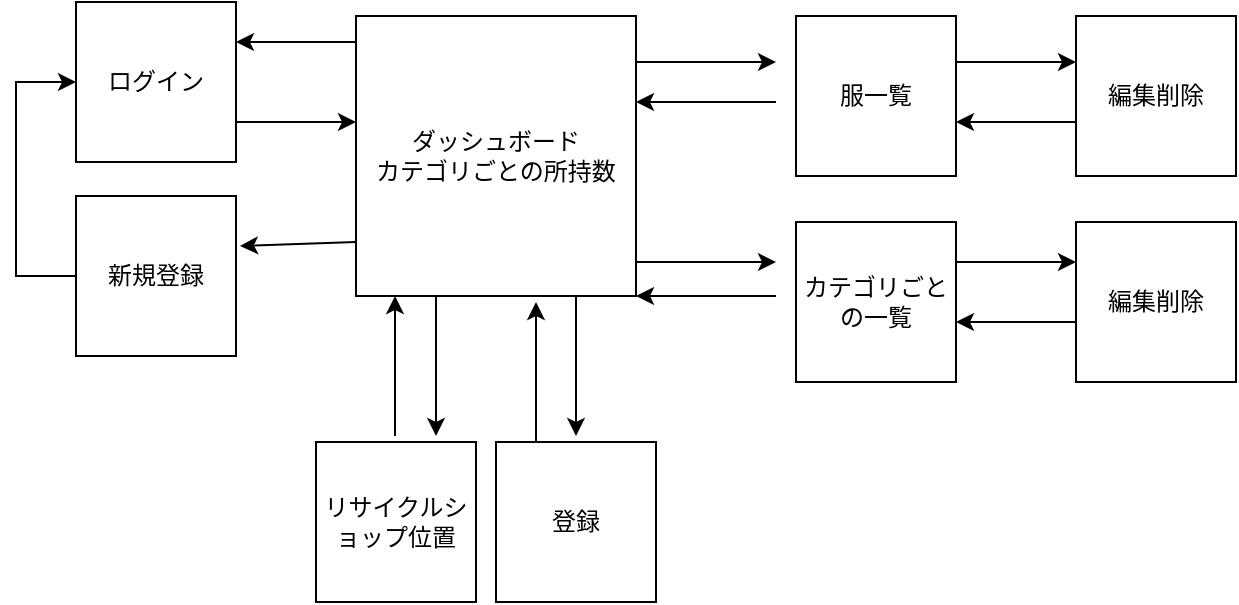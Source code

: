 <mxfile>
    <diagram name="ページ1" id="7_Y-Tg9i2zbtlsunGDCq">
        <mxGraphModel dx="901" dy="817" grid="1" gridSize="10" guides="1" tooltips="1" connect="1" arrows="1" fold="1" page="1" pageScale="1" pageWidth="827" pageHeight="1169" math="0" shadow="0">
            <root>
                <mxCell id="0"/>
                <mxCell id="1" parent="0"/>
                <mxCell id="uXXOfnyKhS9FJrnYBY_X-1" value="新規登録" style="whiteSpace=wrap;html=1;aspect=fixed;" parent="1" vertex="1">
                    <mxGeometry x="40" y="107" width="80" height="80" as="geometry"/>
                </mxCell>
                <mxCell id="uXXOfnyKhS9FJrnYBY_X-2" value="ログイン" style="whiteSpace=wrap;html=1;aspect=fixed;" parent="1" vertex="1">
                    <mxGeometry x="40" y="10" width="80" height="80" as="geometry"/>
                </mxCell>
                <mxCell id="uXXOfnyKhS9FJrnYBY_X-3" value="服一覧" style="whiteSpace=wrap;html=1;aspect=fixed;" parent="1" vertex="1">
                    <mxGeometry x="400" y="17" width="80" height="80" as="geometry"/>
                </mxCell>
                <mxCell id="uXXOfnyKhS9FJrnYBY_X-4" value="ダッシュボード&lt;br&gt;カテゴリごとの所持数" style="whiteSpace=wrap;html=1;aspect=fixed;" parent="1" vertex="1">
                    <mxGeometry x="180" y="17" width="140" height="140" as="geometry"/>
                </mxCell>
                <mxCell id="uXXOfnyKhS9FJrnYBY_X-22" value="" style="endArrow=classic;html=1;rounded=0;" parent="1" edge="1">
                    <mxGeometry width="50" height="50" relative="1" as="geometry">
                        <mxPoint x="480" y="40" as="sourcePoint"/>
                        <mxPoint x="540" y="40" as="targetPoint"/>
                    </mxGeometry>
                </mxCell>
                <mxCell id="uXXOfnyKhS9FJrnYBY_X-25" value="" style="endArrow=classic;html=1;rounded=0;entryX=1;entryY=0.25;entryDx=0;entryDy=0;" parent="1" target="uXXOfnyKhS9FJrnYBY_X-2" edge="1">
                    <mxGeometry width="50" height="50" relative="1" as="geometry">
                        <mxPoint x="180" y="30" as="sourcePoint"/>
                        <mxPoint x="130" y="30.54" as="targetPoint"/>
                    </mxGeometry>
                </mxCell>
                <mxCell id="uXXOfnyKhS9FJrnYBY_X-26" value="" style="endArrow=classic;html=1;rounded=0;" parent="1" edge="1">
                    <mxGeometry width="50" height="50" relative="1" as="geometry">
                        <mxPoint x="180" y="130" as="sourcePoint"/>
                        <mxPoint x="122" y="132" as="targetPoint"/>
                    </mxGeometry>
                </mxCell>
                <mxCell id="uXXOfnyKhS9FJrnYBY_X-28" value="" style="endArrow=classic;html=1;rounded=0;entryX=0;entryY=0.5;entryDx=0;entryDy=0;exitX=0;exitY=0.5;exitDx=0;exitDy=0;" parent="1" source="uXXOfnyKhS9FJrnYBY_X-1" target="uXXOfnyKhS9FJrnYBY_X-2" edge="1">
                    <mxGeometry width="50" height="50" relative="1" as="geometry">
                        <mxPoint x="60" y="210" as="sourcePoint"/>
                        <mxPoint x="110" y="160" as="targetPoint"/>
                        <Array as="points">
                            <mxPoint x="10" y="147"/>
                            <mxPoint x="10" y="50"/>
                        </Array>
                    </mxGeometry>
                </mxCell>
                <mxCell id="uXXOfnyKhS9FJrnYBY_X-29" value="" style="endArrow=classic;html=1;rounded=0;exitX=1;exitY=0.75;exitDx=0;exitDy=0;" parent="1" source="uXXOfnyKhS9FJrnYBY_X-2" edge="1">
                    <mxGeometry width="50" height="50" relative="1" as="geometry">
                        <mxPoint x="200" y="107" as="sourcePoint"/>
                        <mxPoint x="180" y="70" as="targetPoint"/>
                    </mxGeometry>
                </mxCell>
                <mxCell id="uXXOfnyKhS9FJrnYBY_X-42" value="" style="endArrow=classic;html=1;rounded=0;" parent="1" edge="1">
                    <mxGeometry width="50" height="50" relative="1" as="geometry">
                        <mxPoint x="390" y="60" as="sourcePoint"/>
                        <mxPoint x="320" y="60" as="targetPoint"/>
                    </mxGeometry>
                </mxCell>
                <mxCell id="uXXOfnyKhS9FJrnYBY_X-43" value="編集削除" style="whiteSpace=wrap;html=1;aspect=fixed;" parent="1" vertex="1">
                    <mxGeometry x="540" y="17" width="80" height="80" as="geometry"/>
                </mxCell>
                <mxCell id="uXXOfnyKhS9FJrnYBY_X-61" value="" style="endArrow=classic;html=1;rounded=0;" parent="1" edge="1">
                    <mxGeometry width="50" height="50" relative="1" as="geometry">
                        <mxPoint x="320" y="40" as="sourcePoint"/>
                        <mxPoint x="390" y="40" as="targetPoint"/>
                        <Array as="points">
                            <mxPoint x="320" y="40"/>
                        </Array>
                    </mxGeometry>
                </mxCell>
                <mxCell id="3" value="カテゴリごとの一覧" style="whiteSpace=wrap;html=1;aspect=fixed;" vertex="1" parent="1">
                    <mxGeometry x="400" y="120" width="80" height="80" as="geometry"/>
                </mxCell>
                <mxCell id="4" value="" style="endArrow=classic;html=1;rounded=0;" edge="1" parent="1">
                    <mxGeometry width="50" height="50" relative="1" as="geometry">
                        <mxPoint x="540" y="70" as="sourcePoint"/>
                        <mxPoint x="480" y="70" as="targetPoint"/>
                    </mxGeometry>
                </mxCell>
                <mxCell id="5" value="" style="endArrow=classic;html=1;rounded=0;" edge="1" parent="1">
                    <mxGeometry width="50" height="50" relative="1" as="geometry">
                        <mxPoint x="320" y="140" as="sourcePoint"/>
                        <mxPoint x="390" y="140" as="targetPoint"/>
                        <Array as="points">
                            <mxPoint x="320" y="140"/>
                        </Array>
                    </mxGeometry>
                </mxCell>
                <mxCell id="6" value="" style="endArrow=classic;html=1;rounded=0;" edge="1" parent="1">
                    <mxGeometry width="50" height="50" relative="1" as="geometry">
                        <mxPoint x="390" y="157" as="sourcePoint"/>
                        <mxPoint x="320" y="157" as="targetPoint"/>
                    </mxGeometry>
                </mxCell>
                <mxCell id="7" value="編集削除" style="whiteSpace=wrap;html=1;aspect=fixed;" vertex="1" parent="1">
                    <mxGeometry x="540" y="120" width="80" height="80" as="geometry"/>
                </mxCell>
                <mxCell id="8" value="" style="endArrow=classic;html=1;rounded=0;" edge="1" parent="1">
                    <mxGeometry width="50" height="50" relative="1" as="geometry">
                        <mxPoint x="480" y="140" as="sourcePoint"/>
                        <mxPoint x="540" y="140" as="targetPoint"/>
                    </mxGeometry>
                </mxCell>
                <mxCell id="9" value="" style="endArrow=classic;html=1;rounded=0;" edge="1" parent="1">
                    <mxGeometry width="50" height="50" relative="1" as="geometry">
                        <mxPoint x="540" y="170" as="sourcePoint"/>
                        <mxPoint x="480" y="170" as="targetPoint"/>
                    </mxGeometry>
                </mxCell>
                <mxCell id="10" value="" style="endArrow=classic;html=1;rounded=0;" edge="1" parent="1">
                    <mxGeometry width="50" height="50" relative="1" as="geometry">
                        <mxPoint x="290" y="157" as="sourcePoint"/>
                        <mxPoint x="290" y="227" as="targetPoint"/>
                        <Array as="points">
                            <mxPoint x="290" y="157"/>
                        </Array>
                    </mxGeometry>
                </mxCell>
                <mxCell id="11" value="登録" style="whiteSpace=wrap;html=1;aspect=fixed;" vertex="1" parent="1">
                    <mxGeometry x="250" y="230" width="80" height="80" as="geometry"/>
                </mxCell>
                <mxCell id="12" value="" style="endArrow=classic;html=1;rounded=0;" edge="1" parent="1">
                    <mxGeometry width="50" height="50" relative="1" as="geometry">
                        <mxPoint x="270" y="230" as="sourcePoint"/>
                        <mxPoint x="270" y="160" as="targetPoint"/>
                        <Array as="points">
                            <mxPoint x="270" y="230"/>
                        </Array>
                    </mxGeometry>
                </mxCell>
                <mxCell id="13" value="リサイクルショップ位置" style="whiteSpace=wrap;html=1;aspect=fixed;" vertex="1" parent="1">
                    <mxGeometry x="160" y="230" width="80" height="80" as="geometry"/>
                </mxCell>
                <mxCell id="14" value="" style="endArrow=classic;html=1;rounded=0;" edge="1" parent="1">
                    <mxGeometry width="50" height="50" relative="1" as="geometry">
                        <mxPoint x="199.5" y="227" as="sourcePoint"/>
                        <mxPoint x="199.5" y="157" as="targetPoint"/>
                        <Array as="points">
                            <mxPoint x="199.5" y="227"/>
                        </Array>
                    </mxGeometry>
                </mxCell>
                <mxCell id="15" value="" style="endArrow=classic;html=1;rounded=0;" edge="1" parent="1">
                    <mxGeometry width="50" height="50" relative="1" as="geometry">
                        <mxPoint x="220" y="157" as="sourcePoint"/>
                        <mxPoint x="220" y="227" as="targetPoint"/>
                        <Array as="points">
                            <mxPoint x="220" y="157"/>
                        </Array>
                    </mxGeometry>
                </mxCell>
            </root>
        </mxGraphModel>
    </diagram>
</mxfile>